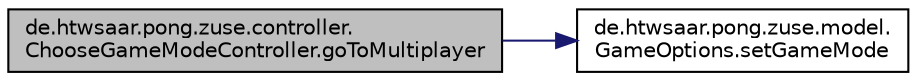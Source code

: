 digraph "de.htwsaar.pong.zuse.controller.ChooseGameModeController.goToMultiplayer"
{
 // LATEX_PDF_SIZE
  edge [fontname="Helvetica",fontsize="10",labelfontname="Helvetica",labelfontsize="10"];
  node [fontname="Helvetica",fontsize="10",shape=record];
  rankdir="LR";
  Node1 [label="de.htwsaar.pong.zuse.controller.\lChooseGameModeController.goToMultiplayer",height=0.2,width=0.4,color="black", fillcolor="grey75", style="filled", fontcolor="black",tooltip="Methode goToMultiplayer."];
  Node1 -> Node2 [color="midnightblue",fontsize="10",style="solid"];
  Node2 [label="de.htwsaar.pong.zuse.model.\lGameOptions.setGameMode",height=0.2,width=0.4,color="black", fillcolor="white", style="filled",URL="$classde_1_1htwsaar_1_1pong_1_1zuse_1_1model_1_1_game_options.html#a4cb0b1a4b21a8257ed0f125239218956",tooltip="Setter für Attribut gameMode."];
}
